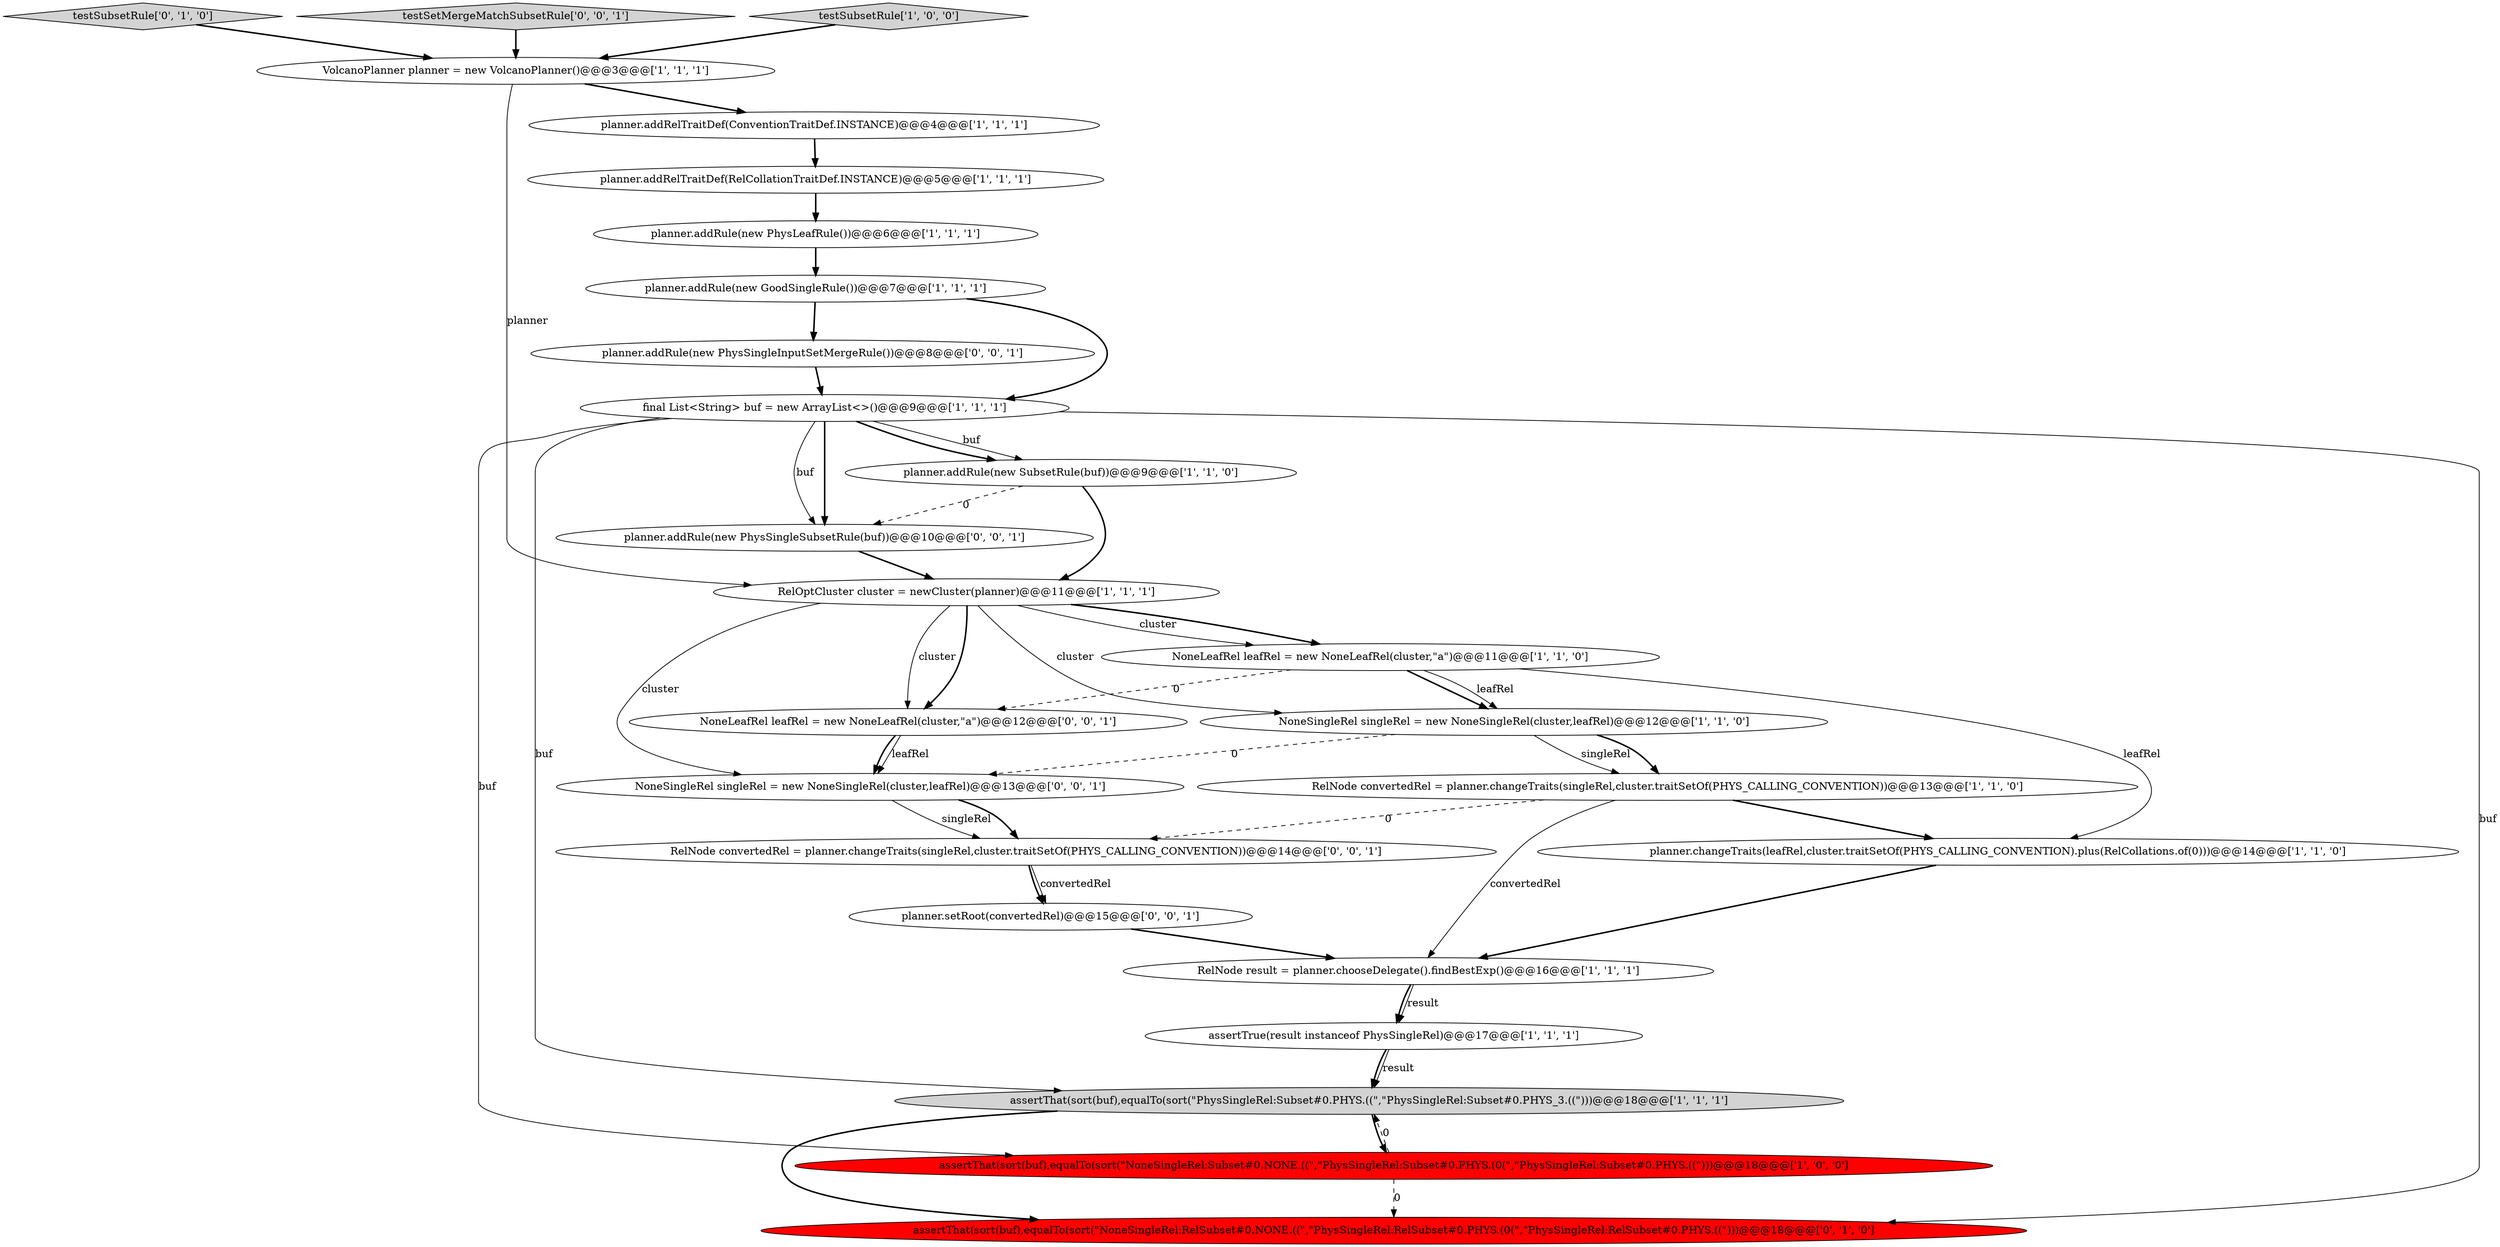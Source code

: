 digraph {
8 [style = filled, label = "RelNode convertedRel = planner.changeTraits(singleRel,cluster.traitSetOf(PHYS_CALLING_CONVENTION))@@@13@@@['1', '1', '0']", fillcolor = white, shape = ellipse image = "AAA0AAABBB1BBB"];
7 [style = filled, label = "RelNode result = planner.chooseDelegate().findBestExp()@@@16@@@['1', '1', '1']", fillcolor = white, shape = ellipse image = "AAA0AAABBB1BBB"];
12 [style = filled, label = "assertThat(sort(buf),equalTo(sort(\"NoneSingleRel:Subset#0.NONE.((\",\"PhysSingleRel:Subset#0.PHYS.(0(\",\"PhysSingleRel:Subset#0.PHYS.((\")))@@@18@@@['1', '0', '0']", fillcolor = red, shape = ellipse image = "AAA1AAABBB1BBB"];
4 [style = filled, label = "NoneSingleRel singleRel = new NoneSingleRel(cluster,leafRel)@@@12@@@['1', '1', '0']", fillcolor = white, shape = ellipse image = "AAA0AAABBB1BBB"];
15 [style = filled, label = "planner.changeTraits(leafRel,cluster.traitSetOf(PHYS_CALLING_CONVENTION).plus(RelCollations.of(0)))@@@14@@@['1', '1', '0']", fillcolor = white, shape = ellipse image = "AAA0AAABBB1BBB"];
1 [style = filled, label = "assertTrue(result instanceof PhysSingleRel)@@@17@@@['1', '1', '1']", fillcolor = white, shape = ellipse image = "AAA0AAABBB1BBB"];
18 [style = filled, label = "testSubsetRule['0', '1', '0']", fillcolor = lightgray, shape = diamond image = "AAA0AAABBB2BBB"];
25 [style = filled, label = "testSetMergeMatchSubsetRule['0', '0', '1']", fillcolor = lightgray, shape = diamond image = "AAA0AAABBB3BBB"];
11 [style = filled, label = "NoneLeafRel leafRel = new NoneLeafRel(cluster,\"a\")@@@11@@@['1', '1', '0']", fillcolor = white, shape = ellipse image = "AAA0AAABBB1BBB"];
3 [style = filled, label = "planner.addRule(new PhysLeafRule())@@@6@@@['1', '1', '1']", fillcolor = white, shape = ellipse image = "AAA0AAABBB1BBB"];
0 [style = filled, label = "planner.addRelTraitDef(RelCollationTraitDef.INSTANCE)@@@5@@@['1', '1', '1']", fillcolor = white, shape = ellipse image = "AAA0AAABBB1BBB"];
14 [style = filled, label = "planner.addRule(new SubsetRule(buf))@@@9@@@['1', '1', '0']", fillcolor = white, shape = ellipse image = "AAA0AAABBB1BBB"];
5 [style = filled, label = "planner.addRelTraitDef(ConventionTraitDef.INSTANCE)@@@4@@@['1', '1', '1']", fillcolor = white, shape = ellipse image = "AAA0AAABBB1BBB"];
23 [style = filled, label = "planner.addRule(new PhysSingleInputSetMergeRule())@@@8@@@['0', '0', '1']", fillcolor = white, shape = ellipse image = "AAA0AAABBB3BBB"];
17 [style = filled, label = "assertThat(sort(buf),equalTo(sort(\"NoneSingleRel:RelSubset#0.NONE.((\",\"PhysSingleRel:RelSubset#0.PHYS.(0(\",\"PhysSingleRel:RelSubset#0.PHYS.((\")))@@@18@@@['0', '1', '0']", fillcolor = red, shape = ellipse image = "AAA1AAABBB2BBB"];
2 [style = filled, label = "planner.addRule(new GoodSingleRule())@@@7@@@['1', '1', '1']", fillcolor = white, shape = ellipse image = "AAA0AAABBB1BBB"];
20 [style = filled, label = "NoneSingleRel singleRel = new NoneSingleRel(cluster,leafRel)@@@13@@@['0', '0', '1']", fillcolor = white, shape = ellipse image = "AAA0AAABBB3BBB"];
24 [style = filled, label = "NoneLeafRel leafRel = new NoneLeafRel(cluster,\"a\")@@@12@@@['0', '0', '1']", fillcolor = white, shape = ellipse image = "AAA0AAABBB3BBB"];
10 [style = filled, label = "testSubsetRule['1', '0', '0']", fillcolor = lightgray, shape = diamond image = "AAA0AAABBB1BBB"];
9 [style = filled, label = "RelOptCluster cluster = newCluster(planner)@@@11@@@['1', '1', '1']", fillcolor = white, shape = ellipse image = "AAA0AAABBB1BBB"];
21 [style = filled, label = "RelNode convertedRel = planner.changeTraits(singleRel,cluster.traitSetOf(PHYS_CALLING_CONVENTION))@@@14@@@['0', '0', '1']", fillcolor = white, shape = ellipse image = "AAA0AAABBB3BBB"];
16 [style = filled, label = "assertThat(sort(buf),equalTo(sort(\"PhysSingleRel:Subset#0.PHYS.((\",\"PhysSingleRel:Subset#0.PHYS_3.((\")))@@@18@@@['1', '1', '1']", fillcolor = lightgray, shape = ellipse image = "AAA0AAABBB1BBB"];
13 [style = filled, label = "VolcanoPlanner planner = new VolcanoPlanner()@@@3@@@['1', '1', '1']", fillcolor = white, shape = ellipse image = "AAA0AAABBB1BBB"];
22 [style = filled, label = "planner.setRoot(convertedRel)@@@15@@@['0', '0', '1']", fillcolor = white, shape = ellipse image = "AAA0AAABBB3BBB"];
6 [style = filled, label = "final List<String> buf = new ArrayList<>()@@@9@@@['1', '1', '1']", fillcolor = white, shape = ellipse image = "AAA0AAABBB1BBB"];
19 [style = filled, label = "planner.addRule(new PhysSingleSubsetRule(buf))@@@10@@@['0', '0', '1']", fillcolor = white, shape = ellipse image = "AAA0AAABBB3BBB"];
0->3 [style = bold, label=""];
7->1 [style = bold, label=""];
8->15 [style = bold, label=""];
9->11 [style = bold, label=""];
15->7 [style = bold, label=""];
11->15 [style = solid, label="leafRel"];
12->16 [style = dashed, label="0"];
25->13 [style = bold, label=""];
2->6 [style = bold, label=""];
4->8 [style = solid, label="singleRel"];
9->11 [style = solid, label="cluster"];
20->21 [style = solid, label="singleRel"];
11->4 [style = bold, label=""];
8->7 [style = solid, label="convertedRel"];
6->19 [style = solid, label="buf"];
12->17 [style = dashed, label="0"];
11->4 [style = solid, label="leafRel"];
6->19 [style = bold, label=""];
16->17 [style = bold, label=""];
1->16 [style = solid, label="result"];
8->21 [style = dashed, label="0"];
9->20 [style = solid, label="cluster"];
6->14 [style = solid, label="buf"];
22->7 [style = bold, label=""];
6->12 [style = solid, label="buf"];
9->4 [style = solid, label="cluster"];
24->20 [style = bold, label=""];
6->14 [style = bold, label=""];
20->21 [style = bold, label=""];
2->23 [style = bold, label=""];
3->2 [style = bold, label=""];
5->0 [style = bold, label=""];
10->13 [style = bold, label=""];
19->9 [style = bold, label=""];
21->22 [style = bold, label=""];
1->16 [style = bold, label=""];
13->9 [style = solid, label="planner"];
6->17 [style = solid, label="buf"];
4->20 [style = dashed, label="0"];
23->6 [style = bold, label=""];
9->24 [style = solid, label="cluster"];
11->24 [style = dashed, label="0"];
18->13 [style = bold, label=""];
13->5 [style = bold, label=""];
21->22 [style = solid, label="convertedRel"];
4->8 [style = bold, label=""];
14->9 [style = bold, label=""];
6->16 [style = solid, label="buf"];
14->19 [style = dashed, label="0"];
16->12 [style = bold, label=""];
9->24 [style = bold, label=""];
24->20 [style = solid, label="leafRel"];
7->1 [style = solid, label="result"];
}
